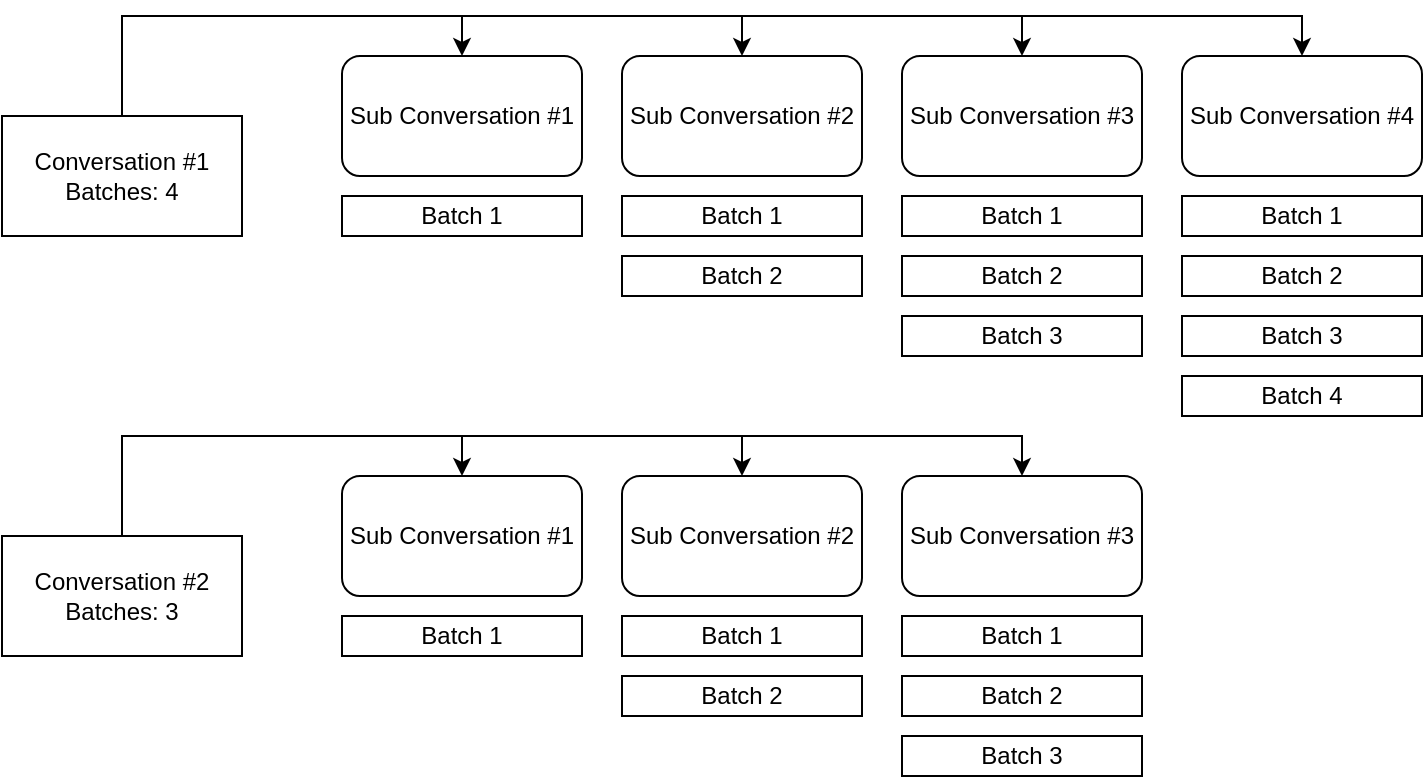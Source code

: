 <mxfile version="21.3.7" type="device">
  <diagram name="Page-1" id="2CPUgCfZMw23oTpZhPym">
    <mxGraphModel dx="1195" dy="697" grid="0" gridSize="10" guides="1" tooltips="1" connect="1" arrows="1" fold="1" page="0" pageScale="1" pageWidth="850" pageHeight="1100" math="0" shadow="0">
      <root>
        <mxCell id="0" />
        <mxCell id="1" parent="0" />
        <mxCell id="CHhQSWPAtY1JhsfdrkPE-30" style="edgeStyle=orthogonalEdgeStyle;rounded=0;orthogonalLoop=1;jettySize=auto;html=1;exitX=0.5;exitY=0;exitDx=0;exitDy=0;entryX=0.5;entryY=0;entryDx=0;entryDy=0;" edge="1" parent="1" source="CHhQSWPAtY1JhsfdrkPE-1" target="CHhQSWPAtY1JhsfdrkPE-4">
          <mxGeometry relative="1" as="geometry" />
        </mxCell>
        <mxCell id="CHhQSWPAtY1JhsfdrkPE-31" style="edgeStyle=orthogonalEdgeStyle;rounded=0;orthogonalLoop=1;jettySize=auto;html=1;exitX=0.5;exitY=0;exitDx=0;exitDy=0;entryX=0.5;entryY=0;entryDx=0;entryDy=0;" edge="1" parent="1" source="CHhQSWPAtY1JhsfdrkPE-1" target="CHhQSWPAtY1JhsfdrkPE-6">
          <mxGeometry relative="1" as="geometry" />
        </mxCell>
        <mxCell id="CHhQSWPAtY1JhsfdrkPE-32" style="edgeStyle=orthogonalEdgeStyle;rounded=0;orthogonalLoop=1;jettySize=auto;html=1;exitX=0.5;exitY=0;exitDx=0;exitDy=0;entryX=0.5;entryY=0;entryDx=0;entryDy=0;" edge="1" parent="1" source="CHhQSWPAtY1JhsfdrkPE-1" target="CHhQSWPAtY1JhsfdrkPE-9">
          <mxGeometry relative="1" as="geometry" />
        </mxCell>
        <mxCell id="CHhQSWPAtY1JhsfdrkPE-33" style="edgeStyle=orthogonalEdgeStyle;rounded=0;orthogonalLoop=1;jettySize=auto;html=1;exitX=0.5;exitY=0;exitDx=0;exitDy=0;entryX=0.5;entryY=0;entryDx=0;entryDy=0;" edge="1" parent="1" source="CHhQSWPAtY1JhsfdrkPE-1" target="CHhQSWPAtY1JhsfdrkPE-13">
          <mxGeometry relative="1" as="geometry" />
        </mxCell>
        <mxCell id="CHhQSWPAtY1JhsfdrkPE-1" value="Conversation #1&lt;br&gt;Batches: 4" style="rounded=0;whiteSpace=wrap;html=1;" vertex="1" parent="1">
          <mxGeometry x="110" y="200" width="120" height="60" as="geometry" />
        </mxCell>
        <mxCell id="CHhQSWPAtY1JhsfdrkPE-27" style="edgeStyle=orthogonalEdgeStyle;rounded=0;orthogonalLoop=1;jettySize=auto;html=1;exitX=0.5;exitY=0;exitDx=0;exitDy=0;entryX=0.5;entryY=0;entryDx=0;entryDy=0;" edge="1" parent="1" source="CHhQSWPAtY1JhsfdrkPE-2" target="CHhQSWPAtY1JhsfdrkPE-18">
          <mxGeometry relative="1" as="geometry" />
        </mxCell>
        <mxCell id="CHhQSWPAtY1JhsfdrkPE-28" style="edgeStyle=orthogonalEdgeStyle;rounded=0;orthogonalLoop=1;jettySize=auto;html=1;exitX=0.5;exitY=0;exitDx=0;exitDy=0;entryX=0.5;entryY=0;entryDx=0;entryDy=0;" edge="1" parent="1" source="CHhQSWPAtY1JhsfdrkPE-2" target="CHhQSWPAtY1JhsfdrkPE-20">
          <mxGeometry relative="1" as="geometry" />
        </mxCell>
        <mxCell id="CHhQSWPAtY1JhsfdrkPE-29" style="edgeStyle=orthogonalEdgeStyle;rounded=0;orthogonalLoop=1;jettySize=auto;html=1;exitX=0.5;exitY=0;exitDx=0;exitDy=0;entryX=0.5;entryY=0;entryDx=0;entryDy=0;" edge="1" parent="1" source="CHhQSWPAtY1JhsfdrkPE-2" target="CHhQSWPAtY1JhsfdrkPE-23">
          <mxGeometry relative="1" as="geometry" />
        </mxCell>
        <mxCell id="CHhQSWPAtY1JhsfdrkPE-2" value="Conversation #2&lt;br&gt;Batches: 3" style="rounded=0;whiteSpace=wrap;html=1;" vertex="1" parent="1">
          <mxGeometry x="110" y="410" width="120" height="60" as="geometry" />
        </mxCell>
        <mxCell id="CHhQSWPAtY1JhsfdrkPE-4" value="Sub Conversation #1" style="rounded=1;whiteSpace=wrap;html=1;" vertex="1" parent="1">
          <mxGeometry x="280" y="170" width="120" height="60" as="geometry" />
        </mxCell>
        <mxCell id="CHhQSWPAtY1JhsfdrkPE-5" value="Batch 1" style="rounded=0;whiteSpace=wrap;html=1;" vertex="1" parent="1">
          <mxGeometry x="280" y="240" width="120" height="20" as="geometry" />
        </mxCell>
        <mxCell id="CHhQSWPAtY1JhsfdrkPE-6" value="Sub Conversation #2" style="rounded=1;whiteSpace=wrap;html=1;" vertex="1" parent="1">
          <mxGeometry x="420" y="170" width="120" height="60" as="geometry" />
        </mxCell>
        <mxCell id="CHhQSWPAtY1JhsfdrkPE-7" value="Batch 1" style="rounded=0;whiteSpace=wrap;html=1;" vertex="1" parent="1">
          <mxGeometry x="420" y="240" width="120" height="20" as="geometry" />
        </mxCell>
        <mxCell id="CHhQSWPAtY1JhsfdrkPE-8" value="Batch 2" style="rounded=0;whiteSpace=wrap;html=1;" vertex="1" parent="1">
          <mxGeometry x="420" y="270" width="120" height="20" as="geometry" />
        </mxCell>
        <mxCell id="CHhQSWPAtY1JhsfdrkPE-9" value="Sub Conversation #3" style="rounded=1;whiteSpace=wrap;html=1;" vertex="1" parent="1">
          <mxGeometry x="560" y="170" width="120" height="60" as="geometry" />
        </mxCell>
        <mxCell id="CHhQSWPAtY1JhsfdrkPE-10" value="Batch 1" style="rounded=0;whiteSpace=wrap;html=1;" vertex="1" parent="1">
          <mxGeometry x="560" y="240" width="120" height="20" as="geometry" />
        </mxCell>
        <mxCell id="CHhQSWPAtY1JhsfdrkPE-11" value="Batch 2" style="rounded=0;whiteSpace=wrap;html=1;" vertex="1" parent="1">
          <mxGeometry x="560" y="270" width="120" height="20" as="geometry" />
        </mxCell>
        <mxCell id="CHhQSWPAtY1JhsfdrkPE-12" value="Batch 3" style="rounded=0;whiteSpace=wrap;html=1;" vertex="1" parent="1">
          <mxGeometry x="560" y="300" width="120" height="20" as="geometry" />
        </mxCell>
        <mxCell id="CHhQSWPAtY1JhsfdrkPE-13" value="Sub Conversation #4" style="rounded=1;whiteSpace=wrap;html=1;" vertex="1" parent="1">
          <mxGeometry x="700" y="170" width="120" height="60" as="geometry" />
        </mxCell>
        <mxCell id="CHhQSWPAtY1JhsfdrkPE-14" value="Batch 1" style="rounded=0;whiteSpace=wrap;html=1;" vertex="1" parent="1">
          <mxGeometry x="700" y="240" width="120" height="20" as="geometry" />
        </mxCell>
        <mxCell id="CHhQSWPAtY1JhsfdrkPE-15" value="Batch 2" style="rounded=0;whiteSpace=wrap;html=1;" vertex="1" parent="1">
          <mxGeometry x="700" y="270" width="120" height="20" as="geometry" />
        </mxCell>
        <mxCell id="CHhQSWPAtY1JhsfdrkPE-16" value="Batch 3" style="rounded=0;whiteSpace=wrap;html=1;" vertex="1" parent="1">
          <mxGeometry x="700" y="300" width="120" height="20" as="geometry" />
        </mxCell>
        <mxCell id="CHhQSWPAtY1JhsfdrkPE-17" value="Batch 4" style="rounded=0;whiteSpace=wrap;html=1;" vertex="1" parent="1">
          <mxGeometry x="700" y="330" width="120" height="20" as="geometry" />
        </mxCell>
        <mxCell id="CHhQSWPAtY1JhsfdrkPE-18" value="Sub Conversation #1" style="rounded=1;whiteSpace=wrap;html=1;" vertex="1" parent="1">
          <mxGeometry x="280" y="380" width="120" height="60" as="geometry" />
        </mxCell>
        <mxCell id="CHhQSWPAtY1JhsfdrkPE-19" value="Batch 1" style="rounded=0;whiteSpace=wrap;html=1;" vertex="1" parent="1">
          <mxGeometry x="280" y="450" width="120" height="20" as="geometry" />
        </mxCell>
        <mxCell id="CHhQSWPAtY1JhsfdrkPE-20" value="Sub Conversation #2" style="rounded=1;whiteSpace=wrap;html=1;" vertex="1" parent="1">
          <mxGeometry x="420" y="380" width="120" height="60" as="geometry" />
        </mxCell>
        <mxCell id="CHhQSWPAtY1JhsfdrkPE-21" value="Batch 1" style="rounded=0;whiteSpace=wrap;html=1;" vertex="1" parent="1">
          <mxGeometry x="420" y="450" width="120" height="20" as="geometry" />
        </mxCell>
        <mxCell id="CHhQSWPAtY1JhsfdrkPE-22" value="Batch 2" style="rounded=0;whiteSpace=wrap;html=1;" vertex="1" parent="1">
          <mxGeometry x="420" y="480" width="120" height="20" as="geometry" />
        </mxCell>
        <mxCell id="CHhQSWPAtY1JhsfdrkPE-23" value="Sub Conversation #3" style="rounded=1;whiteSpace=wrap;html=1;" vertex="1" parent="1">
          <mxGeometry x="560" y="380" width="120" height="60" as="geometry" />
        </mxCell>
        <mxCell id="CHhQSWPAtY1JhsfdrkPE-24" value="Batch 1" style="rounded=0;whiteSpace=wrap;html=1;" vertex="1" parent="1">
          <mxGeometry x="560" y="450" width="120" height="20" as="geometry" />
        </mxCell>
        <mxCell id="CHhQSWPAtY1JhsfdrkPE-25" value="Batch 2" style="rounded=0;whiteSpace=wrap;html=1;" vertex="1" parent="1">
          <mxGeometry x="560" y="480" width="120" height="20" as="geometry" />
        </mxCell>
        <mxCell id="CHhQSWPAtY1JhsfdrkPE-26" value="Batch 3" style="rounded=0;whiteSpace=wrap;html=1;" vertex="1" parent="1">
          <mxGeometry x="560" y="510" width="120" height="20" as="geometry" />
        </mxCell>
      </root>
    </mxGraphModel>
  </diagram>
</mxfile>
